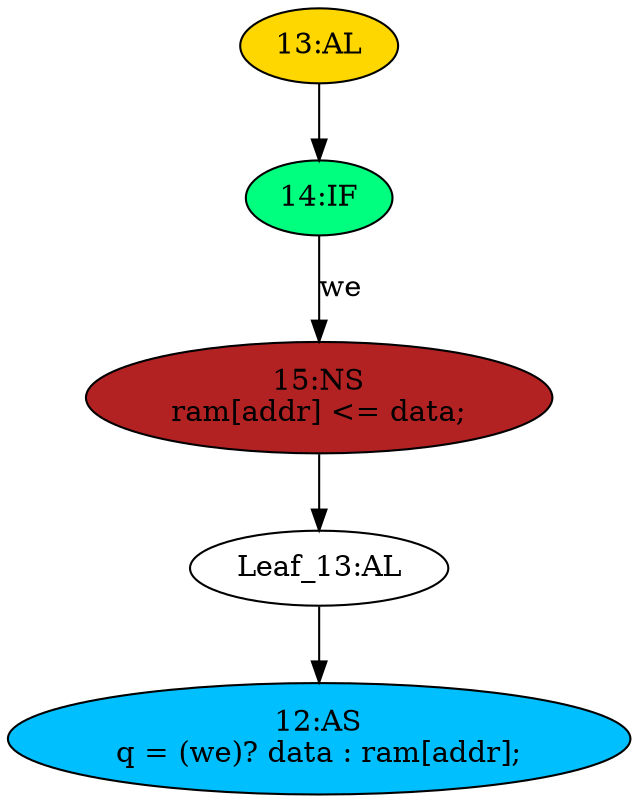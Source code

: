 strict digraph "compose( ,  )" {
	node [label="\N"];
	"Leaf_13:AL"	[def_var="['ram']",
		label="Leaf_13:AL"];
	"12:AS"	[ast="<pyverilog.vparser.ast.Assign object at 0x7f52a47634d0>",
		def_var="['q']",
		fillcolor=deepskyblue,
		label="12:AS
q = (we)? data : ram[addr];",
		statements="[]",
		style=filled,
		typ=Assign,
		use_var="['we', 'data', 'ram', 'addr']"];
	"Leaf_13:AL" -> "12:AS";
	"13:AL"	[ast="<pyverilog.vparser.ast.Always object at 0x7f52a470ebd0>",
		clk_sens=True,
		fillcolor=gold,
		label="13:AL",
		sens="['clk']",
		statements="[]",
		style=filled,
		typ=Always,
		use_var="['we', 'data']"];
	"14:IF"	[ast="<pyverilog.vparser.ast.IfStatement object at 0x7f52a4771150>",
		fillcolor=springgreen,
		label="14:IF",
		statements="[]",
		style=filled,
		typ=IfStatement];
	"13:AL" -> "14:IF"	[cond="[]",
		lineno=None];
	"15:NS"	[ast="<pyverilog.vparser.ast.NonblockingSubstitution object at 0x7f52a4771050>",
		fillcolor=firebrick,
		label="15:NS
ram[addr] <= data;",
		statements="[<pyverilog.vparser.ast.NonblockingSubstitution object at 0x7f52a4771050>]",
		style=filled,
		typ=NonblockingSubstitution];
	"15:NS" -> "Leaf_13:AL"	[cond="[]",
		lineno=None];
	"14:IF" -> "15:NS"	[cond="['we']",
		label=we,
		lineno=14];
}
